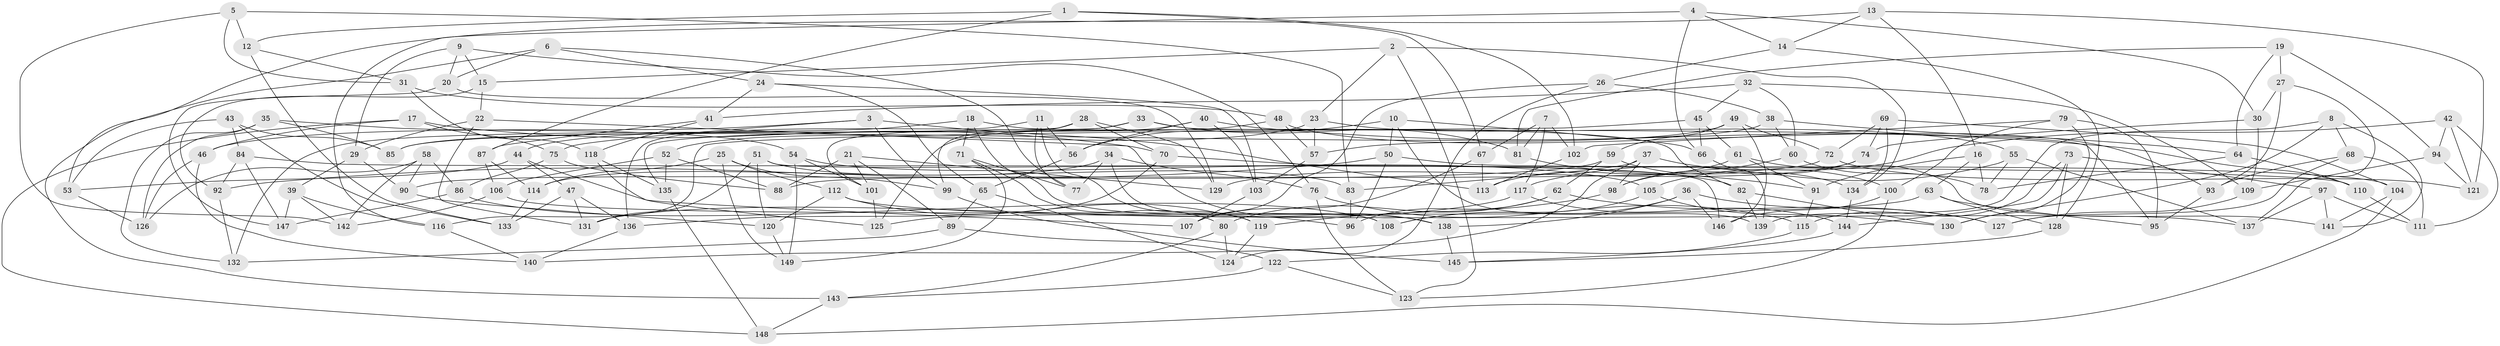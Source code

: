 // coarse degree distribution, {9: 0.11666666666666667, 3: 0.06666666666666667, 7: 0.11666666666666667, 5: 0.03333333333333333, 6: 0.05, 8: 0.1, 4: 0.4, 10: 0.06666666666666667, 11: 0.03333333333333333, 2: 0.016666666666666666}
// Generated by graph-tools (version 1.1) at 2025/53/03/04/25 22:53:49]
// undirected, 149 vertices, 298 edges
graph export_dot {
  node [color=gray90,style=filled];
  1;
  2;
  3;
  4;
  5;
  6;
  7;
  8;
  9;
  10;
  11;
  12;
  13;
  14;
  15;
  16;
  17;
  18;
  19;
  20;
  21;
  22;
  23;
  24;
  25;
  26;
  27;
  28;
  29;
  30;
  31;
  32;
  33;
  34;
  35;
  36;
  37;
  38;
  39;
  40;
  41;
  42;
  43;
  44;
  45;
  46;
  47;
  48;
  49;
  50;
  51;
  52;
  53;
  54;
  55;
  56;
  57;
  58;
  59;
  60;
  61;
  62;
  63;
  64;
  65;
  66;
  67;
  68;
  69;
  70;
  71;
  72;
  73;
  74;
  75;
  76;
  77;
  78;
  79;
  80;
  81;
  82;
  83;
  84;
  85;
  86;
  87;
  88;
  89;
  90;
  91;
  92;
  93;
  94;
  95;
  96;
  97;
  98;
  99;
  100;
  101;
  102;
  103;
  104;
  105;
  106;
  107;
  108;
  109;
  110;
  111;
  112;
  113;
  114;
  115;
  116;
  117;
  118;
  119;
  120;
  121;
  122;
  123;
  124;
  125;
  126;
  127;
  128;
  129;
  130;
  131;
  132;
  133;
  134;
  135;
  136;
  137;
  138;
  139;
  140;
  141;
  142;
  143;
  144;
  145;
  146;
  147;
  148;
  149;
  1 -- 102;
  1 -- 87;
  1 -- 67;
  1 -- 12;
  2 -- 15;
  2 -- 23;
  2 -- 123;
  2 -- 134;
  3 -- 75;
  3 -- 46;
  3 -- 99;
  3 -- 113;
  4 -- 14;
  4 -- 116;
  4 -- 66;
  4 -- 30;
  5 -- 31;
  5 -- 12;
  5 -- 83;
  5 -- 142;
  6 -- 24;
  6 -- 143;
  6 -- 20;
  6 -- 77;
  7 -- 102;
  7 -- 67;
  7 -- 117;
  7 -- 81;
  8 -- 141;
  8 -- 130;
  8 -- 68;
  8 -- 139;
  9 -- 20;
  9 -- 76;
  9 -- 15;
  9 -- 29;
  10 -- 50;
  10 -- 139;
  10 -- 66;
  10 -- 56;
  11 -- 56;
  11 -- 136;
  11 -- 77;
  11 -- 119;
  12 -- 133;
  12 -- 31;
  13 -- 16;
  13 -- 14;
  13 -- 121;
  13 -- 53;
  14 -- 128;
  14 -- 26;
  15 -- 92;
  15 -- 22;
  16 -- 78;
  16 -- 63;
  16 -- 91;
  17 -- 70;
  17 -- 75;
  17 -- 148;
  17 -- 46;
  18 -- 44;
  18 -- 82;
  18 -- 71;
  18 -- 96;
  19 -- 94;
  19 -- 81;
  19 -- 27;
  19 -- 64;
  20 -- 147;
  20 -- 129;
  21 -- 129;
  21 -- 101;
  21 -- 89;
  21 -- 88;
  22 -- 131;
  22 -- 29;
  22 -- 138;
  23 -- 57;
  23 -- 55;
  23 -- 52;
  24 -- 65;
  24 -- 103;
  24 -- 41;
  25 -- 112;
  25 -- 114;
  25 -- 149;
  25 -- 99;
  26 -- 38;
  26 -- 124;
  26 -- 107;
  27 -- 30;
  27 -- 137;
  27 -- 93;
  28 -- 99;
  28 -- 135;
  28 -- 70;
  28 -- 129;
  29 -- 39;
  29 -- 90;
  30 -- 74;
  30 -- 109;
  31 -- 118;
  31 -- 48;
  32 -- 109;
  32 -- 45;
  32 -- 41;
  32 -- 60;
  33 -- 95;
  33 -- 132;
  33 -- 101;
  33 -- 81;
  34 -- 77;
  34 -- 108;
  34 -- 114;
  34 -- 76;
  35 -- 132;
  35 -- 85;
  35 -- 54;
  35 -- 126;
  36 -- 108;
  36 -- 146;
  36 -- 127;
  36 -- 138;
  37 -- 83;
  37 -- 100;
  37 -- 98;
  37 -- 140;
  38 -- 85;
  38 -- 60;
  38 -- 64;
  39 -- 147;
  39 -- 116;
  39 -- 142;
  40 -- 56;
  40 -- 103;
  40 -- 110;
  40 -- 125;
  41 -- 118;
  41 -- 87;
  42 -- 105;
  42 -- 94;
  42 -- 111;
  42 -- 121;
  43 -- 53;
  43 -- 133;
  43 -- 85;
  43 -- 84;
  44 -- 107;
  44 -- 53;
  44 -- 47;
  45 -- 61;
  45 -- 116;
  45 -- 66;
  46 -- 140;
  46 -- 126;
  47 -- 133;
  47 -- 131;
  47 -- 136;
  48 -- 57;
  48 -- 93;
  48 -- 85;
  49 -- 72;
  49 -- 59;
  49 -- 57;
  49 -- 146;
  50 -- 96;
  50 -- 92;
  50 -- 104;
  51 -- 83;
  51 -- 131;
  51 -- 120;
  51 -- 146;
  52 -- 106;
  52 -- 88;
  52 -- 135;
  53 -- 126;
  54 -- 149;
  54 -- 101;
  54 -- 105;
  55 -- 117;
  55 -- 78;
  55 -- 137;
  56 -- 65;
  57 -- 103;
  58 -- 142;
  58 -- 90;
  58 -- 86;
  58 -- 126;
  59 -- 134;
  59 -- 62;
  59 -- 90;
  60 -- 98;
  60 -- 78;
  61 -- 141;
  61 -- 113;
  61 -- 91;
  62 -- 96;
  62 -- 127;
  62 -- 80;
  63 -- 95;
  63 -- 125;
  63 -- 128;
  64 -- 78;
  64 -- 110;
  65 -- 89;
  65 -- 124;
  66 -- 139;
  67 -- 107;
  67 -- 113;
  68 -- 111;
  68 -- 127;
  68 -- 93;
  69 -- 74;
  69 -- 134;
  69 -- 104;
  69 -- 72;
  70 -- 82;
  70 -- 136;
  71 -- 149;
  71 -- 77;
  71 -- 80;
  72 -- 121;
  72 -- 88;
  73 -- 144;
  73 -- 128;
  73 -- 97;
  73 -- 115;
  74 -- 129;
  74 -- 98;
  75 -- 86;
  75 -- 88;
  76 -- 115;
  76 -- 123;
  79 -- 95;
  79 -- 102;
  79 -- 100;
  79 -- 130;
  80 -- 124;
  80 -- 143;
  81 -- 91;
  82 -- 130;
  82 -- 139;
  83 -- 96;
  84 -- 147;
  84 -- 92;
  84 -- 110;
  86 -- 108;
  86 -- 147;
  87 -- 106;
  87 -- 114;
  89 -- 122;
  89 -- 132;
  90 -- 120;
  91 -- 115;
  92 -- 132;
  93 -- 95;
  94 -- 121;
  94 -- 109;
  97 -- 137;
  97 -- 141;
  97 -- 111;
  98 -- 119;
  99 -- 145;
  100 -- 123;
  100 -- 146;
  101 -- 125;
  102 -- 113;
  103 -- 107;
  104 -- 141;
  104 -- 148;
  105 -- 130;
  105 -- 108;
  106 -- 142;
  106 -- 138;
  109 -- 127;
  110 -- 111;
  112 -- 137;
  112 -- 120;
  112 -- 119;
  114 -- 133;
  115 -- 122;
  116 -- 140;
  117 -- 144;
  117 -- 131;
  118 -- 125;
  118 -- 135;
  119 -- 124;
  120 -- 149;
  122 -- 123;
  122 -- 143;
  128 -- 145;
  134 -- 144;
  135 -- 148;
  136 -- 140;
  138 -- 145;
  143 -- 148;
  144 -- 145;
}
